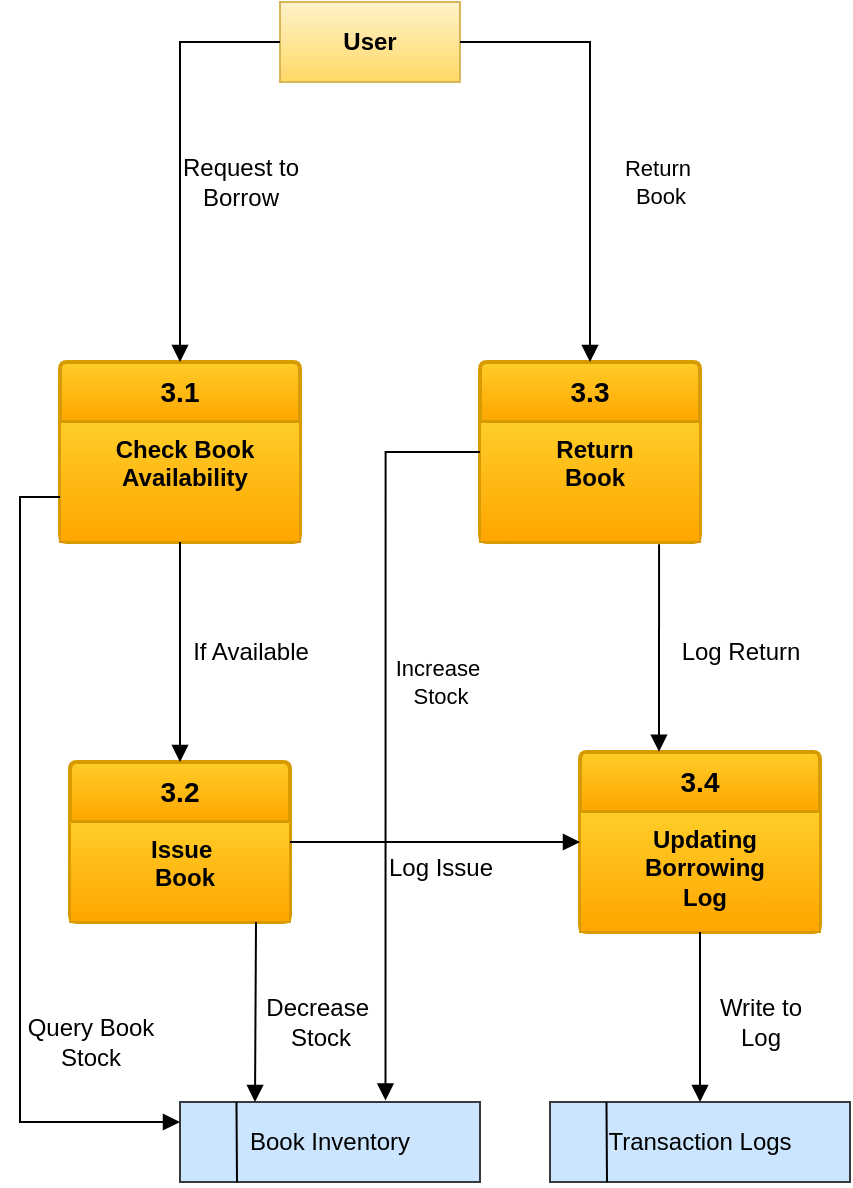<mxfile version="26.0.9">
  <diagram name="Page-1" id="DZfTlKiHmt3aFLI8Hxoc">
    <mxGraphModel dx="1900" dy="621" grid="1" gridSize="10" guides="1" tooltips="1" connect="1" arrows="1" fold="1" page="1" pageScale="1" pageWidth="850" pageHeight="1100" background="#ffffff" math="0" shadow="0">
      <root>
        <mxCell id="0" />
        <mxCell id="1" parent="0" />
        <mxCell id="PA3c17XMpdO2NiNptCf5-1" value="&lt;b&gt;User&lt;/b&gt;" style="rounded=0;whiteSpace=wrap;html=1;fillColor=#fff2cc;gradientColor=#ffd966;strokeColor=#d6b656;" parent="1" vertex="1">
          <mxGeometry x="130" y="170" width="90" height="40" as="geometry" />
        </mxCell>
        <mxCell id="PA3c17XMpdO2NiNptCf5-2" value="&lt;b&gt;3.1&lt;/b&gt;" style="swimlane;childLayout=stackLayout;horizontal=1;startSize=30;horizontalStack=0;rounded=1;fontSize=14;fontStyle=0;strokeWidth=2;resizeParent=0;resizeLast=1;shadow=0;dashed=0;align=center;arcSize=4;whiteSpace=wrap;html=1;fillColor=#ffcd28;gradientColor=#ffa500;strokeColor=#d79b00;" parent="1" vertex="1">
          <mxGeometry x="20" y="350" width="120" height="90" as="geometry" />
        </mxCell>
        <mxCell id="PA3c17XMpdO2NiNptCf5-3" value="&lt;b&gt;Check Book&lt;/b&gt;&lt;div&gt;&lt;b&gt;Availability&lt;/b&gt;&lt;/div&gt;" style="align=center;strokeColor=#d79b00;fillColor=#ffcd28;spacingLeft=4;fontSize=12;verticalAlign=top;resizable=0;rotatable=0;part=1;html=1;gradientColor=#ffa500;" parent="PA3c17XMpdO2NiNptCf5-2" vertex="1">
          <mxGeometry y="30" width="120" height="60" as="geometry" />
        </mxCell>
        <mxCell id="PA3c17XMpdO2NiNptCf5-4" value="&lt;b&gt;3.2&lt;/b&gt;" style="swimlane;childLayout=stackLayout;horizontal=1;startSize=30;horizontalStack=0;rounded=1;fontSize=14;fontStyle=0;strokeWidth=2;resizeParent=0;resizeLast=1;shadow=0;dashed=0;align=center;arcSize=4;whiteSpace=wrap;html=1;fillColor=#ffcd28;gradientColor=#ffa500;strokeColor=#d79b00;" parent="1" vertex="1">
          <mxGeometry x="25" y="550" width="110" height="80" as="geometry" />
        </mxCell>
        <mxCell id="PA3c17XMpdO2NiNptCf5-5" value="&lt;b&gt;Issue&amp;nbsp;&lt;/b&gt;&lt;div&gt;&lt;b&gt;Book&lt;/b&gt;&lt;/div&gt;" style="align=center;strokeColor=#d79b00;fillColor=#ffcd28;spacingLeft=4;fontSize=12;verticalAlign=top;resizable=0;rotatable=0;part=1;html=1;gradientColor=#ffa500;" parent="PA3c17XMpdO2NiNptCf5-4" vertex="1">
          <mxGeometry y="30" width="110" height="50" as="geometry" />
        </mxCell>
        <mxCell id="PA3c17XMpdO2NiNptCf5-6" value="&lt;b&gt;3.3&lt;/b&gt;" style="swimlane;childLayout=stackLayout;horizontal=1;startSize=30;horizontalStack=0;rounded=1;fontSize=14;fontStyle=0;strokeWidth=2;resizeParent=0;resizeLast=1;shadow=0;dashed=0;align=center;arcSize=4;whiteSpace=wrap;html=1;fillColor=#ffcd28;gradientColor=#ffa500;strokeColor=#d79b00;" parent="1" vertex="1">
          <mxGeometry x="230" y="350" width="110" height="90" as="geometry" />
        </mxCell>
        <mxCell id="PA3c17XMpdO2NiNptCf5-7" value="&lt;b&gt;Return&lt;/b&gt;&lt;div&gt;&lt;b&gt;Book&lt;/b&gt;&lt;/div&gt;" style="align=center;strokeColor=#d79b00;fillColor=#ffcd28;spacingLeft=4;fontSize=12;verticalAlign=top;resizable=0;rotatable=0;part=1;html=1;gradientColor=#ffa500;" parent="PA3c17XMpdO2NiNptCf5-6" vertex="1">
          <mxGeometry y="30" width="110" height="60" as="geometry" />
        </mxCell>
        <mxCell id="PA3c17XMpdO2NiNptCf5-8" value="&lt;b&gt;3.4&lt;/b&gt;" style="swimlane;childLayout=stackLayout;horizontal=1;startSize=30;horizontalStack=0;rounded=1;fontSize=14;fontStyle=0;strokeWidth=2;resizeParent=0;resizeLast=1;shadow=0;dashed=0;align=center;arcSize=4;whiteSpace=wrap;html=1;fillColor=#ffcd28;gradientColor=#ffa500;strokeColor=#d79b00;" parent="1" vertex="1">
          <mxGeometry x="280" y="545" width="120" height="90" as="geometry" />
        </mxCell>
        <mxCell id="PA3c17XMpdO2NiNptCf5-9" value="&lt;b&gt;Updating&lt;/b&gt;&lt;div&gt;&lt;b&gt;Borrowing&lt;/b&gt;&lt;/div&gt;&lt;div&gt;&lt;b&gt;Log&lt;/b&gt;&lt;/div&gt;" style="align=center;strokeColor=#d79b00;fillColor=#ffcd28;spacingLeft=4;fontSize=12;verticalAlign=top;resizable=0;rotatable=0;part=1;html=1;gradientColor=#ffa500;" parent="PA3c17XMpdO2NiNptCf5-8" vertex="1">
          <mxGeometry y="30" width="120" height="60" as="geometry" />
        </mxCell>
        <mxCell id="PA3c17XMpdO2NiNptCf5-12" value="" style="group" parent="1" vertex="1" connectable="0">
          <mxGeometry x="80" y="720" width="150" height="40" as="geometry" />
        </mxCell>
        <mxCell id="PA3c17XMpdO2NiNptCf5-13" value="" style="group;fillColor=#cce5ff;strokeColor=#36393d;" parent="PA3c17XMpdO2NiNptCf5-12" vertex="1" connectable="0">
          <mxGeometry width="150" height="40" as="geometry" />
        </mxCell>
        <mxCell id="PA3c17XMpdO2NiNptCf5-10" value="Book Inventory" style="rounded=0;whiteSpace=wrap;html=1;fillColor=#cce5ff;strokeColor=#36393d;" parent="PA3c17XMpdO2NiNptCf5-13" vertex="1">
          <mxGeometry width="150" height="40" as="geometry" />
        </mxCell>
        <mxCell id="PA3c17XMpdO2NiNptCf5-11" value="" style="endArrow=none;html=1;rounded=0;exitX=0.19;exitY=1.002;exitDx=0;exitDy=0;exitPerimeter=0;" parent="PA3c17XMpdO2NiNptCf5-13" source="PA3c17XMpdO2NiNptCf5-10" edge="1">
          <mxGeometry width="50" height="50" relative="1" as="geometry">
            <mxPoint x="26.471" y="40" as="sourcePoint" />
            <mxPoint x="28.235" as="targetPoint" />
          </mxGeometry>
        </mxCell>
        <mxCell id="PA3c17XMpdO2NiNptCf5-14" value="" style="group" parent="1" vertex="1" connectable="0">
          <mxGeometry x="265" y="720" width="150" height="40" as="geometry" />
        </mxCell>
        <mxCell id="PA3c17XMpdO2NiNptCf5-15" value="" style="group;fillColor=#cce5ff;strokeColor=#36393d;" parent="PA3c17XMpdO2NiNptCf5-14" vertex="1" connectable="0">
          <mxGeometry width="150" height="40" as="geometry" />
        </mxCell>
        <mxCell id="PA3c17XMpdO2NiNptCf5-16" value="Transaction Logs" style="rounded=0;whiteSpace=wrap;html=1;fillColor=#cce5ff;strokeColor=#36393d;" parent="PA3c17XMpdO2NiNptCf5-15" vertex="1">
          <mxGeometry width="150" height="40" as="geometry" />
        </mxCell>
        <mxCell id="PA3c17XMpdO2NiNptCf5-17" value="" style="endArrow=none;html=1;rounded=0;exitX=0.19;exitY=1.002;exitDx=0;exitDy=0;exitPerimeter=0;" parent="PA3c17XMpdO2NiNptCf5-15" source="PA3c17XMpdO2NiNptCf5-16" edge="1">
          <mxGeometry width="50" height="50" relative="1" as="geometry">
            <mxPoint x="26.471" y="40" as="sourcePoint" />
            <mxPoint x="28.235" as="targetPoint" />
          </mxGeometry>
        </mxCell>
        <mxCell id="PA3c17XMpdO2NiNptCf5-22" value="" style="endArrow=none;html=1;rounded=0;entryX=0;entryY=0.5;entryDx=0;entryDy=0;exitX=0.5;exitY=0;exitDx=0;exitDy=0;edgeStyle=orthogonalEdgeStyle;startArrow=block;startFill=1;" parent="1" source="PA3c17XMpdO2NiNptCf5-2" target="PA3c17XMpdO2NiNptCf5-1" edge="1">
          <mxGeometry width="50" height="50" relative="1" as="geometry">
            <mxPoint x="200" y="370" as="sourcePoint" />
            <mxPoint x="250" y="320" as="targetPoint" />
          </mxGeometry>
        </mxCell>
        <mxCell id="PA3c17XMpdO2NiNptCf5-23" value="Request to&lt;div&gt;Borrow&lt;/div&gt;" style="text;html=1;align=center;verticalAlign=middle;resizable=0;points=[];autosize=1;strokeColor=none;fillColor=none;" parent="1" vertex="1">
          <mxGeometry x="70" y="240" width="80" height="40" as="geometry" />
        </mxCell>
        <mxCell id="PA3c17XMpdO2NiNptCf5-24" value="" style="endArrow=none;html=1;rounded=0;entryX=1;entryY=0.5;entryDx=0;entryDy=0;exitX=0.5;exitY=0;exitDx=0;exitDy=0;edgeStyle=orthogonalEdgeStyle;startArrow=block;startFill=1;" parent="1" source="PA3c17XMpdO2NiNptCf5-6" target="PA3c17XMpdO2NiNptCf5-1" edge="1">
          <mxGeometry width="50" height="50" relative="1" as="geometry">
            <mxPoint x="170" y="340" as="sourcePoint" />
            <mxPoint x="220" y="290" as="targetPoint" />
          </mxGeometry>
        </mxCell>
        <mxCell id="PA3c17XMpdO2NiNptCf5-25" value="Return&amp;nbsp;&lt;div&gt;&lt;span style=&quot;background-color: light-dark(#ffffff, var(--ge-dark-color, #121212)); color: light-dark(rgb(0, 0, 0), rgb(255, 255, 255));&quot;&gt;Book&lt;/span&gt;&lt;/div&gt;" style="edgeLabel;html=1;align=center;verticalAlign=middle;resizable=0;points=[];" parent="PA3c17XMpdO2NiNptCf5-24" vertex="1" connectable="0">
          <mxGeometry x="-0.096" y="-3" relative="1" as="geometry">
            <mxPoint x="32" y="11" as="offset" />
          </mxGeometry>
        </mxCell>
        <mxCell id="PA3c17XMpdO2NiNptCf5-26" value="" style="endArrow=none;html=1;rounded=0;entryX=0.5;entryY=1;entryDx=0;entryDy=0;exitX=0.5;exitY=0;exitDx=0;exitDy=0;startArrow=block;startFill=1;" parent="1" source="PA3c17XMpdO2NiNptCf5-4" target="PA3c17XMpdO2NiNptCf5-2" edge="1">
          <mxGeometry width="50" height="50" relative="1" as="geometry">
            <mxPoint x="20" y="520" as="sourcePoint" />
            <mxPoint x="70" y="470" as="targetPoint" />
          </mxGeometry>
        </mxCell>
        <mxCell id="PA3c17XMpdO2NiNptCf5-27" value="&amp;nbsp; &amp;nbsp;If Available" style="text;html=1;align=center;verticalAlign=middle;resizable=0;points=[];autosize=1;strokeColor=none;fillColor=none;" parent="1" vertex="1">
          <mxGeometry x="65" y="480" width="90" height="30" as="geometry" />
        </mxCell>
        <mxCell id="PA3c17XMpdO2NiNptCf5-28" value="" style="endArrow=none;html=1;rounded=0;entryX=0;entryY=0.75;entryDx=0;entryDy=0;exitX=0;exitY=0.25;exitDx=0;exitDy=0;edgeStyle=orthogonalEdgeStyle;startArrow=block;startFill=1;" parent="1" source="PA3c17XMpdO2NiNptCf5-10" target="PA3c17XMpdO2NiNptCf5-2" edge="1">
          <mxGeometry width="50" height="50" relative="1" as="geometry">
            <mxPoint y="730" as="sourcePoint" />
            <mxPoint x="50" y="680" as="targetPoint" />
            <Array as="points">
              <mxPoint y="730" />
              <mxPoint y="418" />
            </Array>
          </mxGeometry>
        </mxCell>
        <mxCell id="PA3c17XMpdO2NiNptCf5-29" value="Query Book&lt;div&gt;Stock&lt;/div&gt;" style="text;html=1;align=center;verticalAlign=middle;resizable=0;points=[];autosize=1;strokeColor=none;fillColor=none;" parent="1" vertex="1">
          <mxGeometry x="-10" y="670" width="90" height="40" as="geometry" />
        </mxCell>
        <mxCell id="PA3c17XMpdO2NiNptCf5-30" value="" style="endArrow=none;html=1;rounded=0;exitX=0.25;exitY=0;exitDx=0;exitDy=0;startArrow=block;startFill=1;" parent="1" source="PA3c17XMpdO2NiNptCf5-10" edge="1">
          <mxGeometry width="50" height="50" relative="1" as="geometry">
            <mxPoint x="140" y="710" as="sourcePoint" />
            <mxPoint x="118" y="630" as="targetPoint" />
          </mxGeometry>
        </mxCell>
        <mxCell id="PA3c17XMpdO2NiNptCf5-31" value="Decrease&amp;nbsp;&lt;div&gt;Stock&lt;/div&gt;" style="text;html=1;align=center;verticalAlign=middle;resizable=0;points=[];autosize=1;strokeColor=none;fillColor=none;" parent="1" vertex="1">
          <mxGeometry x="110" y="660" width="80" height="40" as="geometry" />
        </mxCell>
        <mxCell id="PA3c17XMpdO2NiNptCf5-32" value="" style="endArrow=block;html=1;rounded=0;exitX=1;exitY=0.5;exitDx=0;exitDy=0;entryX=0;entryY=0.5;entryDx=0;entryDy=0;endFill=1;" parent="1" source="PA3c17XMpdO2NiNptCf5-4" target="PA3c17XMpdO2NiNptCf5-8" edge="1">
          <mxGeometry width="50" height="50" relative="1" as="geometry">
            <mxPoint x="210" y="630" as="sourcePoint" />
            <mxPoint x="260" y="580" as="targetPoint" />
          </mxGeometry>
        </mxCell>
        <mxCell id="PA3c17XMpdO2NiNptCf5-33" value="Log Issue" style="text;html=1;align=center;verticalAlign=middle;resizable=0;points=[];autosize=1;strokeColor=none;fillColor=none;" parent="1" vertex="1">
          <mxGeometry x="170" y="588" width="80" height="30" as="geometry" />
        </mxCell>
        <mxCell id="PA3c17XMpdO2NiNptCf5-34" value="" style="endArrow=none;html=1;rounded=0;entryX=0.814;entryY=1.018;entryDx=0;entryDy=0;entryPerimeter=0;exitX=0.329;exitY=-0.002;exitDx=0;exitDy=0;exitPerimeter=0;startArrow=block;startFill=1;" parent="1" source="PA3c17XMpdO2NiNptCf5-8" target="PA3c17XMpdO2NiNptCf5-7" edge="1">
          <mxGeometry width="50" height="50" relative="1" as="geometry">
            <mxPoint x="320" y="540" as="sourcePoint" />
            <mxPoint x="460" y="400" as="targetPoint" />
            <Array as="points" />
          </mxGeometry>
        </mxCell>
        <mxCell id="PA3c17XMpdO2NiNptCf5-35" value="Log Return" style="text;html=1;align=center;verticalAlign=middle;resizable=0;points=[];autosize=1;strokeColor=none;fillColor=none;" parent="1" vertex="1">
          <mxGeometry x="320" y="480" width="80" height="30" as="geometry" />
        </mxCell>
        <mxCell id="PA3c17XMpdO2NiNptCf5-36" value="" style="endArrow=none;html=1;rounded=0;entryX=0.5;entryY=1;entryDx=0;entryDy=0;exitX=0.5;exitY=0;exitDx=0;exitDy=0;startArrow=block;startFill=1;" parent="1" source="PA3c17XMpdO2NiNptCf5-16" target="PA3c17XMpdO2NiNptCf5-9" edge="1">
          <mxGeometry width="50" height="50" relative="1" as="geometry">
            <mxPoint x="300" y="730" as="sourcePoint" />
            <mxPoint x="350" y="680" as="targetPoint" />
          </mxGeometry>
        </mxCell>
        <mxCell id="PA3c17XMpdO2NiNptCf5-37" value="Write to&lt;div&gt;Log&lt;/div&gt;" style="text;html=1;align=center;verticalAlign=middle;resizable=0;points=[];autosize=1;strokeColor=none;fillColor=none;" parent="1" vertex="1">
          <mxGeometry x="340" y="660" width="60" height="40" as="geometry" />
        </mxCell>
        <mxCell id="PA3c17XMpdO2NiNptCf5-38" value="" style="endArrow=none;html=1;rounded=0;entryX=0;entryY=0.5;entryDx=0;entryDy=0;exitX=0.685;exitY=-0.019;exitDx=0;exitDy=0;exitPerimeter=0;edgeStyle=orthogonalEdgeStyle;startArrow=block;startFill=1;" parent="1" source="PA3c17XMpdO2NiNptCf5-10" target="PA3c17XMpdO2NiNptCf5-6" edge="1">
          <mxGeometry width="50" height="50" relative="1" as="geometry">
            <mxPoint x="170" y="530" as="sourcePoint" />
            <mxPoint x="220" y="480" as="targetPoint" />
          </mxGeometry>
        </mxCell>
        <mxCell id="PA3c17XMpdO2NiNptCf5-39" value="Increase&amp;nbsp;&lt;div&gt;Stock&lt;/div&gt;" style="edgeLabel;html=1;align=center;verticalAlign=middle;resizable=0;points=[];" parent="PA3c17XMpdO2NiNptCf5-38" vertex="1" connectable="0">
          <mxGeometry x="0.157" y="-6" relative="1" as="geometry">
            <mxPoint x="21" y="6" as="offset" />
          </mxGeometry>
        </mxCell>
      </root>
    </mxGraphModel>
  </diagram>
</mxfile>
